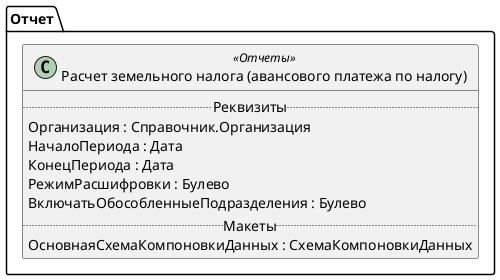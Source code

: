 ﻿@startuml СправкаРасчетЗемельногоНалога
'!include templates.wsd
'..\include templates.wsd
class Отчет.СправкаРасчетЗемельногоНалога as "Расчет земельного налога (авансового платежа по налогу)" <<Отчеты>>
{
..Реквизиты..
Организация : Справочник.Организация
НачалоПериода : Дата
КонецПериода : Дата
РежимРасшифровки : Булево
ВключатьОбособленныеПодразделения : Булево
..Макеты..
ОсновнаяСхемаКомпоновкиДанных : СхемаКомпоновкиДанных
}
@enduml
